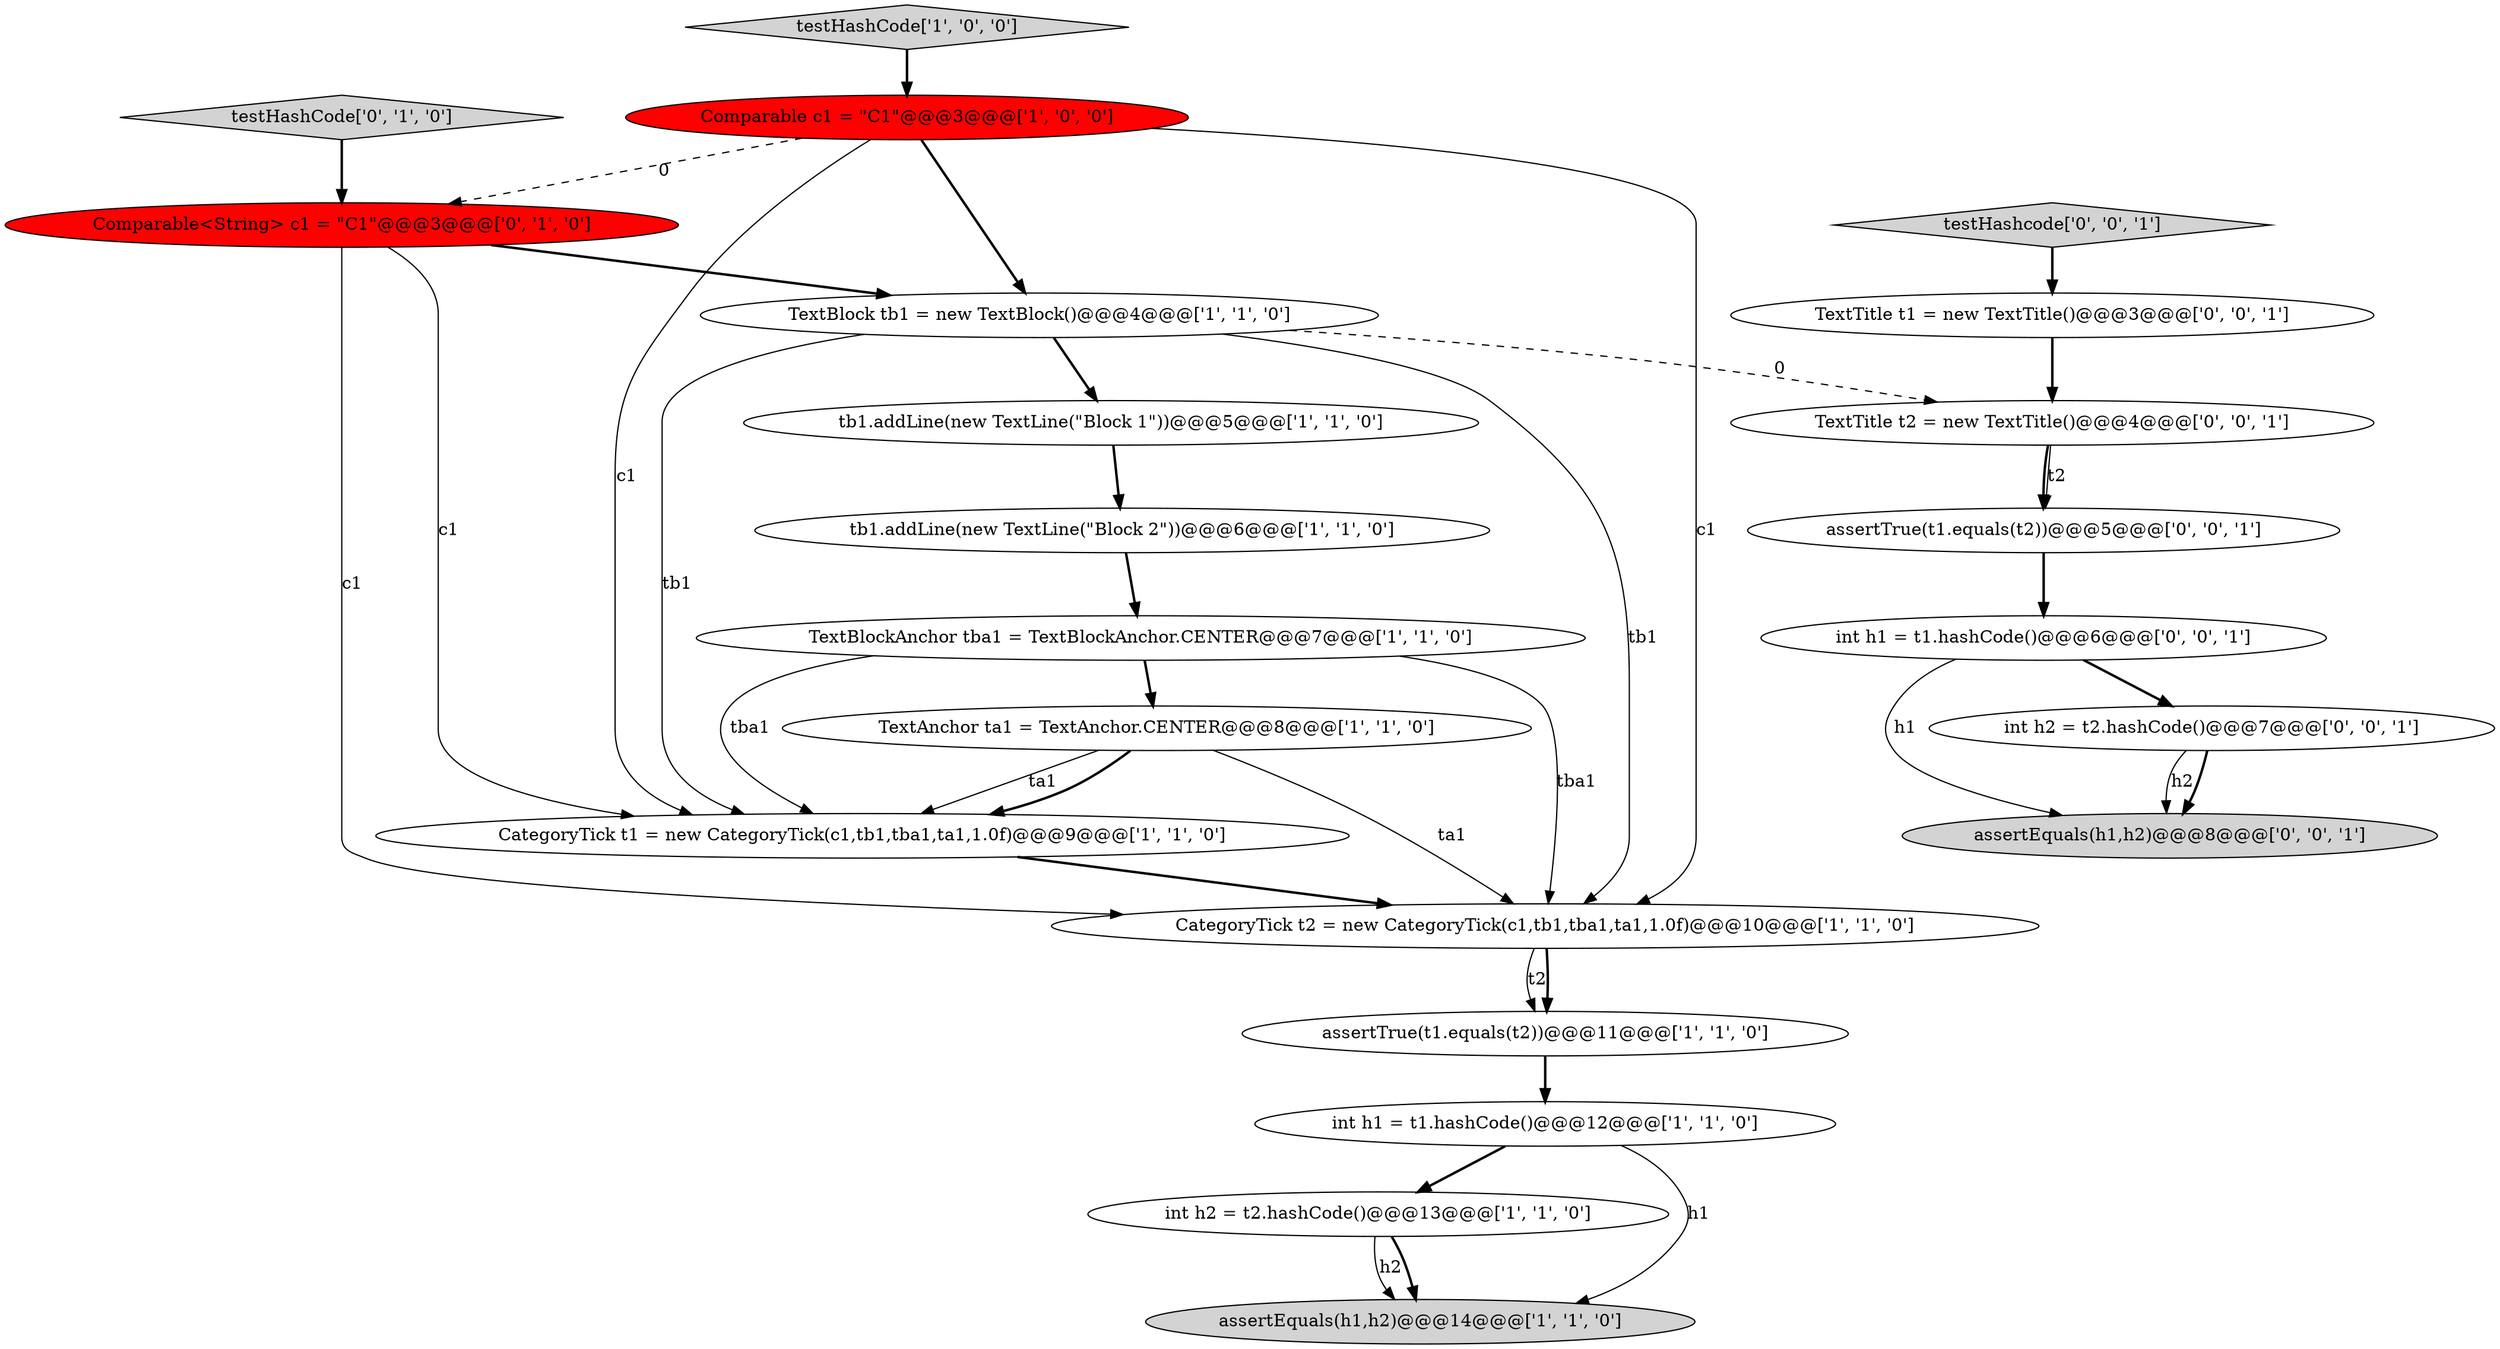 digraph {
6 [style = filled, label = "CategoryTick t2 = new CategoryTick(c1,tb1,tba1,ta1,1.0f)@@@10@@@['1', '1', '0']", fillcolor = white, shape = ellipse image = "AAA0AAABBB1BBB"];
21 [style = filled, label = "TextTitle t2 = new TextTitle()@@@4@@@['0', '0', '1']", fillcolor = white, shape = ellipse image = "AAA0AAABBB3BBB"];
5 [style = filled, label = "TextBlockAnchor tba1 = TextBlockAnchor.CENTER@@@7@@@['1', '1', '0']", fillcolor = white, shape = ellipse image = "AAA0AAABBB1BBB"];
13 [style = filled, label = "Comparable<String> c1 = \"C1\"@@@3@@@['0', '1', '0']", fillcolor = red, shape = ellipse image = "AAA1AAABBB2BBB"];
20 [style = filled, label = "assertTrue(t1.equals(t2))@@@5@@@['0', '0', '1']", fillcolor = white, shape = ellipse image = "AAA0AAABBB3BBB"];
3 [style = filled, label = "CategoryTick t1 = new CategoryTick(c1,tb1,tba1,ta1,1.0f)@@@9@@@['1', '1', '0']", fillcolor = white, shape = ellipse image = "AAA0AAABBB1BBB"];
4 [style = filled, label = "TextBlock tb1 = new TextBlock()@@@4@@@['1', '1', '0']", fillcolor = white, shape = ellipse image = "AAA0AAABBB1BBB"];
8 [style = filled, label = "int h2 = t2.hashCode()@@@13@@@['1', '1', '0']", fillcolor = white, shape = ellipse image = "AAA0AAABBB1BBB"];
10 [style = filled, label = "Comparable c1 = \"C1\"@@@3@@@['1', '0', '0']", fillcolor = red, shape = ellipse image = "AAA1AAABBB1BBB"];
16 [style = filled, label = "int h2 = t2.hashCode()@@@7@@@['0', '0', '1']", fillcolor = white, shape = ellipse image = "AAA0AAABBB3BBB"];
2 [style = filled, label = "testHashCode['1', '0', '0']", fillcolor = lightgray, shape = diamond image = "AAA0AAABBB1BBB"];
9 [style = filled, label = "tb1.addLine(new TextLine(\"Block 1\"))@@@5@@@['1', '1', '0']", fillcolor = white, shape = ellipse image = "AAA0AAABBB1BBB"];
17 [style = filled, label = "assertEquals(h1,h2)@@@8@@@['0', '0', '1']", fillcolor = lightgray, shape = ellipse image = "AAA0AAABBB3BBB"];
12 [style = filled, label = "assertTrue(t1.equals(t2))@@@11@@@['1', '1', '0']", fillcolor = white, shape = ellipse image = "AAA0AAABBB1BBB"];
0 [style = filled, label = "tb1.addLine(new TextLine(\"Block 2\"))@@@6@@@['1', '1', '0']", fillcolor = white, shape = ellipse image = "AAA0AAABBB1BBB"];
18 [style = filled, label = "testHashcode['0', '0', '1']", fillcolor = lightgray, shape = diamond image = "AAA0AAABBB3BBB"];
7 [style = filled, label = "int h1 = t1.hashCode()@@@12@@@['1', '1', '0']", fillcolor = white, shape = ellipse image = "AAA0AAABBB1BBB"];
15 [style = filled, label = "TextTitle t1 = new TextTitle()@@@3@@@['0', '0', '1']", fillcolor = white, shape = ellipse image = "AAA0AAABBB3BBB"];
1 [style = filled, label = "assertEquals(h1,h2)@@@14@@@['1', '1', '0']", fillcolor = lightgray, shape = ellipse image = "AAA0AAABBB1BBB"];
11 [style = filled, label = "TextAnchor ta1 = TextAnchor.CENTER@@@8@@@['1', '1', '0']", fillcolor = white, shape = ellipse image = "AAA0AAABBB1BBB"];
19 [style = filled, label = "int h1 = t1.hashCode()@@@6@@@['0', '0', '1']", fillcolor = white, shape = ellipse image = "AAA0AAABBB3BBB"];
14 [style = filled, label = "testHashCode['0', '1', '0']", fillcolor = lightgray, shape = diamond image = "AAA0AAABBB2BBB"];
4->9 [style = bold, label=""];
21->20 [style = solid, label="t2"];
11->3 [style = solid, label="ta1"];
6->12 [style = solid, label="t2"];
8->1 [style = solid, label="h2"];
9->0 [style = bold, label=""];
10->6 [style = solid, label="c1"];
15->21 [style = bold, label=""];
18->15 [style = bold, label=""];
16->17 [style = solid, label="h2"];
3->6 [style = bold, label=""];
16->17 [style = bold, label=""];
5->6 [style = solid, label="tba1"];
10->13 [style = dashed, label="0"];
7->8 [style = bold, label=""];
2->10 [style = bold, label=""];
4->21 [style = dashed, label="0"];
12->7 [style = bold, label=""];
4->3 [style = solid, label="tb1"];
13->3 [style = solid, label="c1"];
19->16 [style = bold, label=""];
4->6 [style = solid, label="tb1"];
8->1 [style = bold, label=""];
10->3 [style = solid, label="c1"];
19->17 [style = solid, label="h1"];
21->20 [style = bold, label=""];
13->6 [style = solid, label="c1"];
11->3 [style = bold, label=""];
7->1 [style = solid, label="h1"];
10->4 [style = bold, label=""];
5->11 [style = bold, label=""];
5->3 [style = solid, label="tba1"];
14->13 [style = bold, label=""];
20->19 [style = bold, label=""];
11->6 [style = solid, label="ta1"];
0->5 [style = bold, label=""];
13->4 [style = bold, label=""];
6->12 [style = bold, label=""];
}
